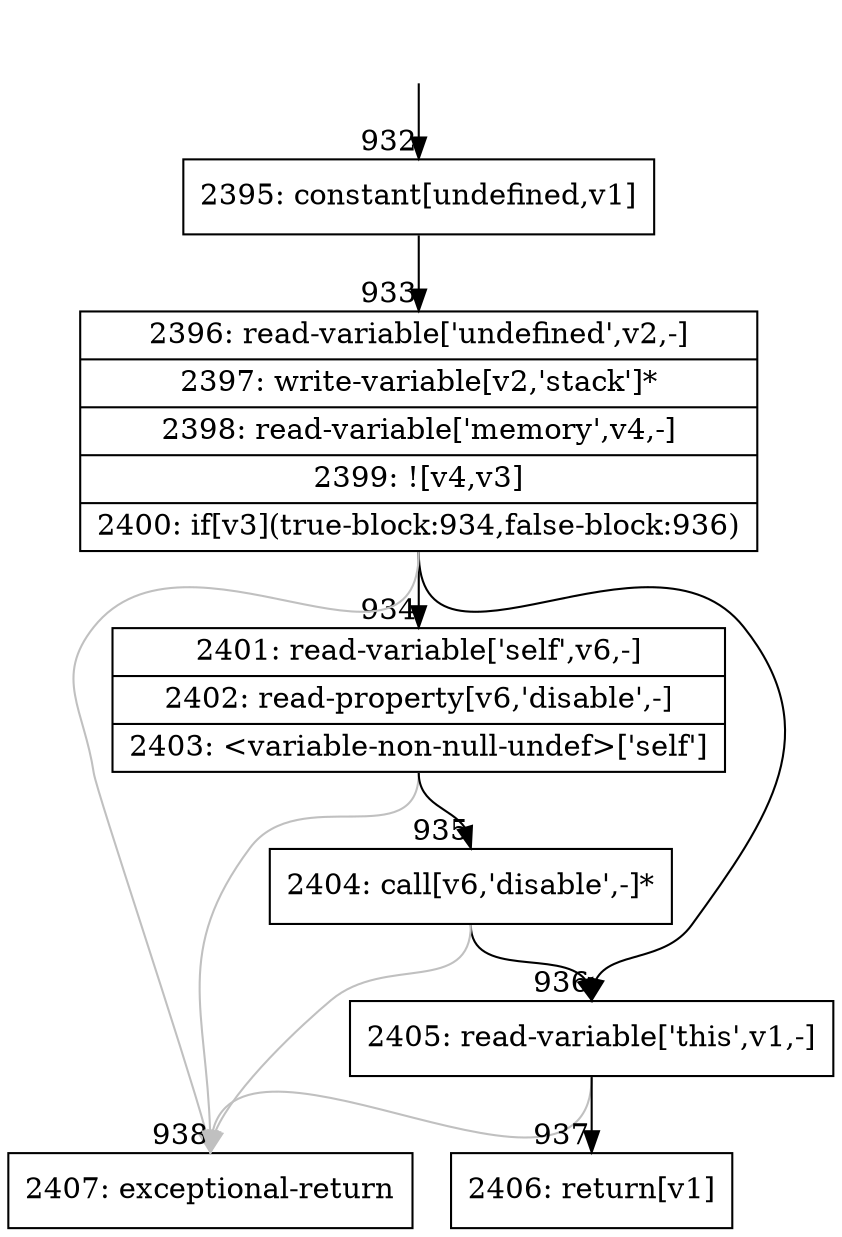 digraph {
rankdir="TD"
BB_entry70[shape=none,label=""];
BB_entry70 -> BB932 [tailport=s, headport=n, headlabel="    932"]
BB932 [shape=record label="{2395: constant[undefined,v1]}" ] 
BB932 -> BB933 [tailport=s, headport=n, headlabel="      933"]
BB933 [shape=record label="{2396: read-variable['undefined',v2,-]|2397: write-variable[v2,'stack']*|2398: read-variable['memory',v4,-]|2399: ![v4,v3]|2400: if[v3](true-block:934,false-block:936)}" ] 
BB933 -> BB934 [tailport=s, headport=n, headlabel="      934"]
BB933 -> BB936 [tailport=s, headport=n, headlabel="      936"]
BB933 -> BB938 [tailport=s, headport=n, color=gray, headlabel="      938"]
BB934 [shape=record label="{2401: read-variable['self',v6,-]|2402: read-property[v6,'disable',-]|2403: \<variable-non-null-undef\>['self']}" ] 
BB934 -> BB935 [tailport=s, headport=n, headlabel="      935"]
BB934 -> BB938 [tailport=s, headport=n, color=gray]
BB935 [shape=record label="{2404: call[v6,'disable',-]*}" ] 
BB935 -> BB936 [tailport=s, headport=n]
BB935 -> BB938 [tailport=s, headport=n, color=gray]
BB936 [shape=record label="{2405: read-variable['this',v1,-]}" ] 
BB936 -> BB937 [tailport=s, headport=n, headlabel="      937"]
BB936 -> BB938 [tailport=s, headport=n, color=gray]
BB937 [shape=record label="{2406: return[v1]}" ] 
BB938 [shape=record label="{2407: exceptional-return}" ] 
}

